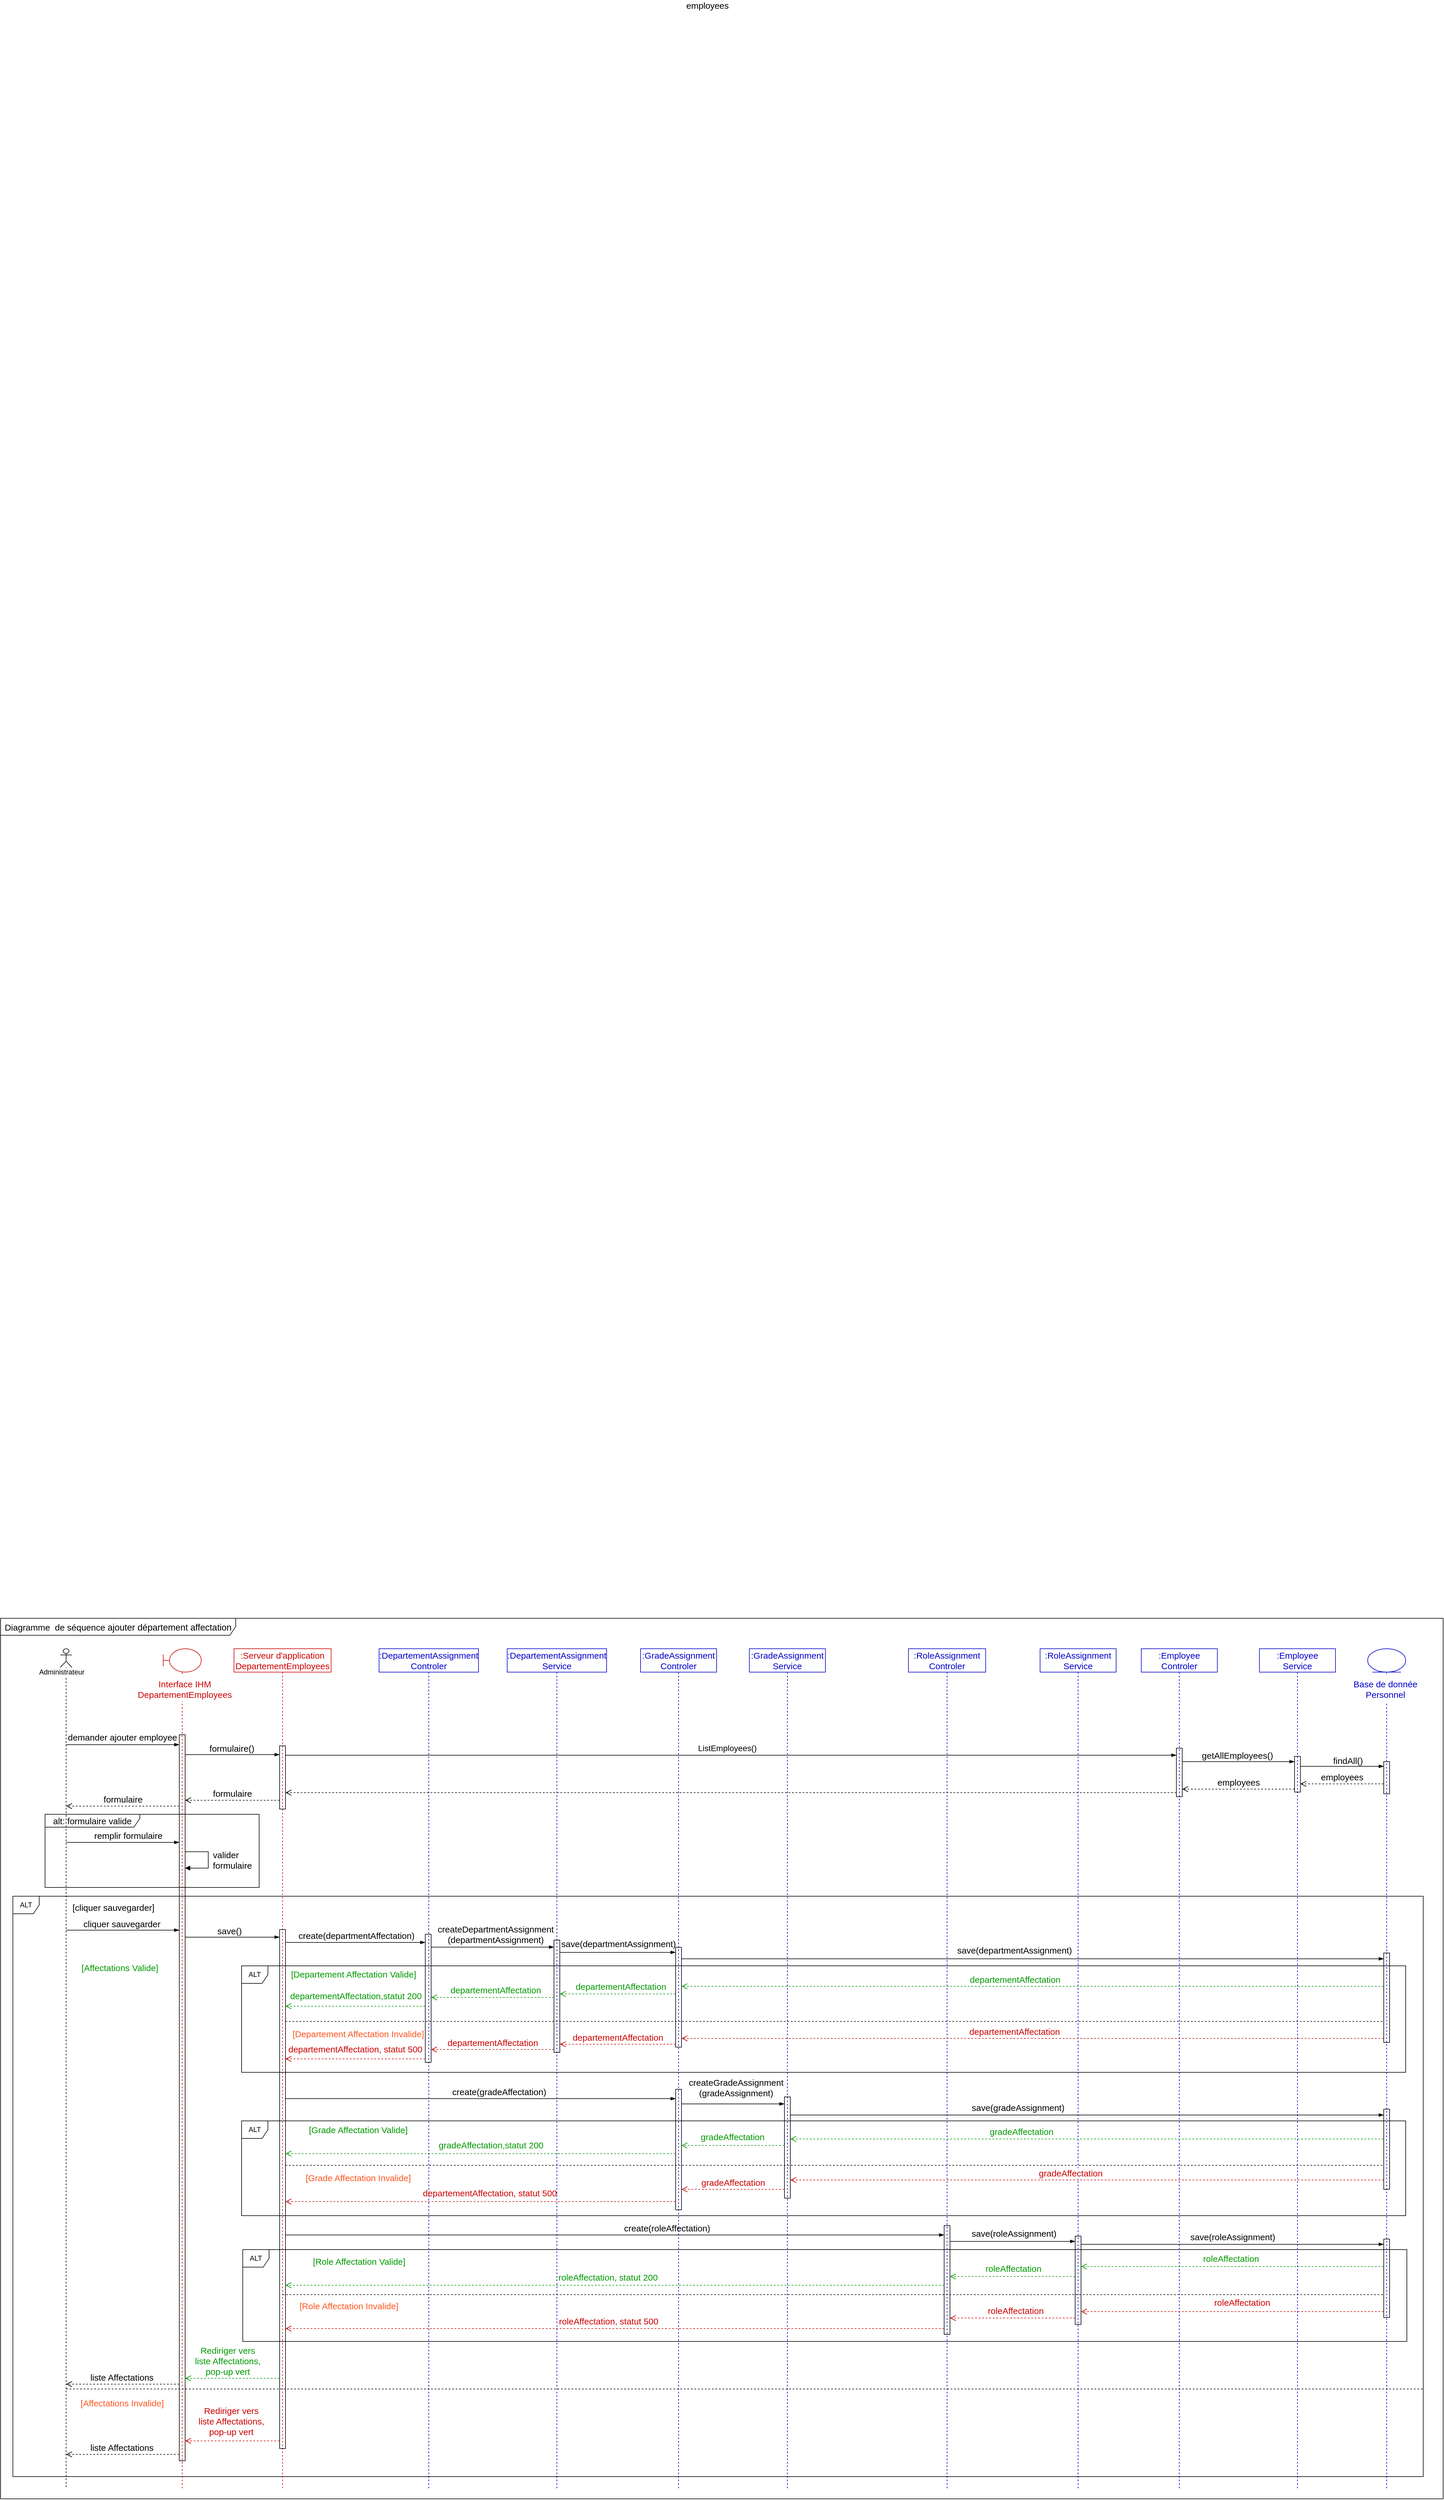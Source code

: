 <mxfile version="20.2.3" type="github">
  <diagram id="1-JL5HyQBtXLgrYZD0b6" name="Page-1">
    <mxGraphModel dx="3555" dy="5492" grid="0" gridSize="10" guides="1" tooltips="1" connect="1" arrows="1" fold="1" page="1" pageScale="1" pageWidth="827" pageHeight="1169" math="0" shadow="0">
      <root>
        <mxCell id="0" />
        <mxCell id="1" parent="0" />
        <mxCell id="s17OwWpf7qywDNXJ-GoW-2" value="Diagramme&amp;nbsp; de séquence&amp;nbsp;&lt;span style=&quot;font-size: 11.5pt; line-height: 150%; font-family: Helvetica, sans-serif; background: white;&quot;&gt;ajouter département affectation&lt;/span&gt;" style="shape=umlFrame;whiteSpace=wrap;html=1;rounded=0;shadow=0;glass=0;sketch=0;fontSize=15;fillColor=none;width=402;height=29;" vertex="1" parent="1">
          <mxGeometry x="8" y="13" width="2466" height="1505" as="geometry" />
        </mxCell>
        <mxCell id="s17OwWpf7qywDNXJ-GoW-203" value="ALT" style="shape=umlFrame;whiteSpace=wrap;html=1;width=45;height=30;" vertex="1" parent="1">
          <mxGeometry x="29" y="488" width="2411" height="992" as="geometry" />
        </mxCell>
        <mxCell id="s17OwWpf7qywDNXJ-GoW-169" value="ALT" style="shape=umlFrame;whiteSpace=wrap;html=1;width=45;height=30;" vertex="1" parent="1">
          <mxGeometry x="420" y="872" width="1990" height="162" as="geometry" />
        </mxCell>
        <mxCell id="s17OwWpf7qywDNXJ-GoW-198" value="ALT" style="shape=umlFrame;whiteSpace=wrap;html=1;width=45;height=30;" vertex="1" parent="1">
          <mxGeometry x="422" y="1092" width="1990" height="157" as="geometry" />
        </mxCell>
        <mxCell id="s17OwWpf7qywDNXJ-GoW-140" value="ALT" style="shape=umlFrame;whiteSpace=wrap;html=1;width=45;height=30;" vertex="1" parent="1">
          <mxGeometry x="420" y="607" width="1990" height="182" as="geometry" />
        </mxCell>
        <mxCell id="s17OwWpf7qywDNXJ-GoW-85" value="&lt;font style=&quot;font-size: 15px;&quot;&gt;alt: formulaire valide&lt;/font&gt;" style="shape=umlFrame;whiteSpace=wrap;html=1;width=162;height=22;" vertex="1" parent="1">
          <mxGeometry x="84" y="348" width="366" height="125" as="geometry" />
        </mxCell>
        <mxCell id="s17OwWpf7qywDNXJ-GoW-3" value=":DepartementAssignment&lt;br&gt;Controler" style="shape=umlLifeline;perimeter=lifelinePerimeter;whiteSpace=wrap;html=1;container=1;collapsible=0;recursiveResize=0;outlineConnect=0;rounded=0;shadow=0;glass=0;sketch=0;fillColor=none;fontSize=15;fontColor=#0000CC;strokeColor=#0000CC;" vertex="1" parent="1">
          <mxGeometry x="655" y="65" width="170" height="1435" as="geometry" />
        </mxCell>
        <mxCell id="s17OwWpf7qywDNXJ-GoW-121" value="" style="html=1;points=[];perimeter=orthogonalPerimeter;rounded=0;shadow=0;glass=0;sketch=0;fontSize=15;fillColor=none;" vertex="1" parent="s17OwWpf7qywDNXJ-GoW-3">
          <mxGeometry x="79" y="488" width="10" height="219" as="geometry" />
        </mxCell>
        <mxCell id="s17OwWpf7qywDNXJ-GoW-133" value="[Departement Affectation Invalide]" style="text;html=1;strokeColor=none;fillColor=none;align=center;verticalAlign=middle;whiteSpace=wrap;rounded=0;fontSize=15;fontColor=#FF5521;" vertex="1" parent="s17OwWpf7qywDNXJ-GoW-3">
          <mxGeometry x="-150" y="647" width="229" height="22.6" as="geometry" />
        </mxCell>
        <mxCell id="s17OwWpf7qywDNXJ-GoW-188" value="&lt;div style=&quot;text-align: left; font-size: 15px;&quot;&gt;&lt;span style=&quot;background-color: initial; font-size: 15px;&quot;&gt;[Role Affectation&amp;nbsp;&lt;/span&gt;&lt;span style=&quot;background-color: initial; text-align: right; font-size: 15px;&quot;&gt;Valide]&lt;/span&gt;&lt;/div&gt;" style="text;html=1;strokeColor=none;fillColor=none;align=center;verticalAlign=middle;whiteSpace=wrap;rounded=0;fontSize=15;fontColor=#009900;" vertex="1" parent="s17OwWpf7qywDNXJ-GoW-3">
          <mxGeometry x="-115" y="1035" width="162" height="24.35" as="geometry" />
        </mxCell>
        <mxCell id="s17OwWpf7qywDNXJ-GoW-5" value="" style="shape=umlLifeline;participant=umlActor;perimeter=lifelinePerimeter;whiteSpace=wrap;html=1;container=1;collapsible=0;recursiveResize=0;verticalAlign=top;spacingTop=36;outlineConnect=0;fillColor=none;size=32;sketch=0;shadow=0;rounded=0;glass=0;" vertex="1" parent="1">
          <mxGeometry x="110" y="65" width="20" height="1435" as="geometry" />
        </mxCell>
        <mxCell id="s17OwWpf7qywDNXJ-GoW-6" value="&lt;span style=&quot;color: rgb(0, 0, 0); font-family: Helvetica; font-size: 12px; font-style: normal; font-variant-ligatures: normal; font-variant-caps: normal; font-weight: 400; letter-spacing: normal; orphans: 2; text-align: center; text-indent: 0px; text-transform: none; widows: 2; word-spacing: 0px; -webkit-text-stroke-width: 0px; background-color: rgb(248, 249, 250); text-decoration-thickness: initial; text-decoration-style: initial; text-decoration-color: initial; float: none; display: inline !important;&quot;&gt;Administrateur&lt;/span&gt;" style="text;whiteSpace=wrap;html=1;" vertex="1" parent="1">
          <mxGeometry x="72" y="91" width="105" height="36" as="geometry" />
        </mxCell>
        <mxCell id="s17OwWpf7qywDNXJ-GoW-7" value=":DepartementAssignment&lt;br&gt;Service" style="shape=umlLifeline;perimeter=lifelinePerimeter;whiteSpace=wrap;html=1;container=1;collapsible=0;recursiveResize=0;outlineConnect=0;rounded=0;shadow=0;glass=0;sketch=0;fillColor=none;fontSize=15;fontColor=#0000CC;strokeColor=#0000CC;" vertex="1" parent="1">
          <mxGeometry x="874" y="65" width="170" height="1435" as="geometry" />
        </mxCell>
        <mxCell id="s17OwWpf7qywDNXJ-GoW-122" value="" style="html=1;points=[];perimeter=orthogonalPerimeter;rounded=0;shadow=0;glass=0;sketch=0;fontSize=15;fillColor=none;" vertex="1" parent="s17OwWpf7qywDNXJ-GoW-7">
          <mxGeometry x="80" y="498" width="10" height="192" as="geometry" />
        </mxCell>
        <mxCell id="s17OwWpf7qywDNXJ-GoW-9" value="" style="shape=umlLifeline;participant=umlBoundary;perimeter=lifelinePerimeter;whiteSpace=wrap;html=1;container=1;collapsible=0;recursiveResize=0;verticalAlign=top;spacingTop=36;outlineConnect=0;rounded=0;shadow=0;glass=0;sketch=0;fontSize=15;fillColor=none;fontColor=#CC0000;strokeColor=#CC0000;" vertex="1" parent="1">
          <mxGeometry x="286" y="65" width="65" height="1435" as="geometry" />
        </mxCell>
        <mxCell id="s17OwWpf7qywDNXJ-GoW-10" value="&lt;span style=&quot;font-family: Helvetica; font-size: 15px; font-style: normal; font-variant-ligatures: normal; font-variant-caps: normal; font-weight: 400; letter-spacing: normal; orphans: 2; text-indent: 0px; text-transform: none; widows: 2; word-spacing: 0px; -webkit-text-stroke-width: 0px; text-decoration-thickness: initial; text-decoration-style: initial; text-decoration-color: initial; float: none; display: inline !important;&quot;&gt;Interface IHM&lt;/span&gt;&lt;br style=&quot;font-family: Helvetica; font-size: 15px; font-style: normal; font-variant-ligatures: normal; font-variant-caps: normal; font-weight: 400; letter-spacing: normal; orphans: 2; text-indent: 0px; text-transform: none; widows: 2; word-spacing: 0px; -webkit-text-stroke-width: 0px; text-decoration-thickness: initial; text-decoration-style: initial; text-decoration-color: initial;&quot;&gt;DepartementEmployees" style="text;whiteSpace=wrap;html=1;fontSize=15;align=center;fillColor=default;fontColor=#CC0000;" vertex="1" parent="s17OwWpf7qywDNXJ-GoW-9">
          <mxGeometry x="-24" y="45" width="122" height="45" as="geometry" />
        </mxCell>
        <mxCell id="s17OwWpf7qywDNXJ-GoW-11" value="" style="html=1;points=[];perimeter=orthogonalPerimeter;rounded=0;shadow=0;glass=0;sketch=0;fontSize=15;fillColor=none;" vertex="1" parent="s17OwWpf7qywDNXJ-GoW-9">
          <mxGeometry x="27.5" y="147" width="10" height="1241" as="geometry" />
        </mxCell>
        <mxCell id="s17OwWpf7qywDNXJ-GoW-88" value="valider&lt;br&gt;formulaire" style="edgeStyle=orthogonalEdgeStyle;html=1;align=left;spacingLeft=2;endArrow=block;rounded=0;fontSize=15;labelBackgroundColor=none;" edge="1" parent="s17OwWpf7qywDNXJ-GoW-9" source="s17OwWpf7qywDNXJ-GoW-11" target="s17OwWpf7qywDNXJ-GoW-11">
          <mxGeometry x="-0.001" y="4" relative="1" as="geometry">
            <mxPoint x="96" y="347.007" as="sourcePoint" />
            <Array as="points">
              <mxPoint x="77" y="347" />
              <mxPoint x="77" y="375" />
            </Array>
            <mxPoint x="96" y="375.007" as="targetPoint" />
            <mxPoint as="offset" />
          </mxGeometry>
        </mxCell>
        <mxCell id="s17OwWpf7qywDNXJ-GoW-12" value=":GradeAssignment&lt;br&gt;Controler" style="shape=umlLifeline;perimeter=lifelinePerimeter;whiteSpace=wrap;html=1;container=1;collapsible=0;recursiveResize=0;outlineConnect=0;rounded=0;shadow=0;glass=0;sketch=0;fillColor=none;fontSize=15;strokeColor=#0000CC;fontColor=#0000CC;" vertex="1" parent="1">
          <mxGeometry x="1102" y="65" width="130" height="1435" as="geometry" />
        </mxCell>
        <mxCell id="s17OwWpf7qywDNXJ-GoW-123" value="" style="html=1;points=[];perimeter=orthogonalPerimeter;rounded=0;shadow=0;glass=0;sketch=0;fontSize=15;fillColor=none;" vertex="1" parent="s17OwWpf7qywDNXJ-GoW-12">
          <mxGeometry x="60" y="510.35" width="10" height="170.65" as="geometry" />
        </mxCell>
        <mxCell id="s17OwWpf7qywDNXJ-GoW-149" value="" style="html=1;points=[];perimeter=orthogonalPerimeter;rounded=0;shadow=0;glass=0;sketch=0;fontSize=15;fillColor=none;" vertex="1" parent="s17OwWpf7qywDNXJ-GoW-12">
          <mxGeometry x="60" y="753" width="10" height="206" as="geometry" />
        </mxCell>
        <mxCell id="s17OwWpf7qywDNXJ-GoW-14" value="" style="shape=umlLifeline;participant=umlEntity;perimeter=lifelinePerimeter;whiteSpace=wrap;html=1;container=1;collapsible=0;recursiveResize=0;verticalAlign=top;spacingTop=36;outlineConnect=0;rounded=0;shadow=0;glass=0;sketch=0;fontSize=15;fillColor=none;strokeColor=#0000CC;" vertex="1" parent="1">
          <mxGeometry x="2345" y="65" width="65" height="1435" as="geometry" />
        </mxCell>
        <mxCell id="s17OwWpf7qywDNXJ-GoW-15" value="Base de donnée&lt;br&gt;Personnel" style="text;whiteSpace=wrap;html=1;fontSize=15;align=center;fillColor=default;fontColor=#0000CC;labelBackgroundColor=none;" vertex="1" parent="s17OwWpf7qywDNXJ-GoW-14">
          <mxGeometry x="-33" y="45" width="127" height="48" as="geometry" />
        </mxCell>
        <mxCell id="s17OwWpf7qywDNXJ-GoW-80" value="" style="html=1;points=[];perimeter=orthogonalPerimeter;rounded=0;shadow=0;glass=0;sketch=0;fontSize=15;fillColor=none;" vertex="1" parent="s17OwWpf7qywDNXJ-GoW-14">
          <mxGeometry x="27.5" y="193" width="10" height="55" as="geometry" />
        </mxCell>
        <mxCell id="s17OwWpf7qywDNXJ-GoW-124" value="" style="html=1;points=[];perimeter=orthogonalPerimeter;rounded=0;shadow=0;glass=0;sketch=0;fontSize=15;fillColor=none;" vertex="1" parent="s17OwWpf7qywDNXJ-GoW-14">
          <mxGeometry x="27.5" y="520" width="10" height="153" as="geometry" />
        </mxCell>
        <mxCell id="s17OwWpf7qywDNXJ-GoW-150" value="" style="html=1;points=[];perimeter=orthogonalPerimeter;rounded=0;shadow=0;glass=0;sketch=0;fontSize=15;fillColor=none;" vertex="1" parent="s17OwWpf7qywDNXJ-GoW-14">
          <mxGeometry x="27.5" y="787" width="10" height="137" as="geometry" />
        </mxCell>
        <mxCell id="s17OwWpf7qywDNXJ-GoW-179" value="" style="html=1;points=[];perimeter=orthogonalPerimeter;rounded=0;shadow=0;glass=0;sketch=0;fontSize=15;fillColor=none;" vertex="1" parent="s17OwWpf7qywDNXJ-GoW-14">
          <mxGeometry x="27.5" y="1009" width="10" height="134" as="geometry" />
        </mxCell>
        <mxCell id="s17OwWpf7qywDNXJ-GoW-18" value=":GradeAssignment&lt;br&gt;Service" style="shape=umlLifeline;perimeter=lifelinePerimeter;whiteSpace=wrap;html=1;container=1;collapsible=0;recursiveResize=0;outlineConnect=0;rounded=0;shadow=0;glass=0;sketch=0;fillColor=none;fontSize=15;strokeColor=#0000CC;fontColor=#0000CC;" vertex="1" parent="1">
          <mxGeometry x="1288" y="65" width="130" height="1435" as="geometry" />
        </mxCell>
        <mxCell id="s17OwWpf7qywDNXJ-GoW-148" value="" style="html=1;points=[];perimeter=orthogonalPerimeter;rounded=0;shadow=0;glass=0;sketch=0;fontSize=15;fillColor=none;" vertex="1" parent="s17OwWpf7qywDNXJ-GoW-18">
          <mxGeometry x="60" y="766" width="10" height="173" as="geometry" />
        </mxCell>
        <mxCell id="s17OwWpf7qywDNXJ-GoW-19" value="" style="edgeStyle=elbowEdgeStyle;fontSize=12;html=1;endArrow=blockThin;endFill=1;rounded=0;" edge="1" parent="1" source="s17OwWpf7qywDNXJ-GoW-5" target="s17OwWpf7qywDNXJ-GoW-11">
          <mxGeometry width="160" relative="1" as="geometry">
            <mxPoint x="118.682" y="229" as="sourcePoint" />
            <mxPoint x="319.5" y="229" as="targetPoint" />
            <Array as="points">
              <mxPoint x="159" y="229" />
              <mxPoint x="190" y="214" />
              <mxPoint x="171" y="187" />
            </Array>
          </mxGeometry>
        </mxCell>
        <mxCell id="s17OwWpf7qywDNXJ-GoW-20" value="demander ajouter employee" style="edgeLabel;html=1;align=center;verticalAlign=middle;resizable=0;points=[];fontSize=15;" vertex="1" connectable="0" parent="s17OwWpf7qywDNXJ-GoW-19">
          <mxGeometry x="-0.395" relative="1" as="geometry">
            <mxPoint x="37" y="-13" as="offset" />
          </mxGeometry>
        </mxCell>
        <mxCell id="s17OwWpf7qywDNXJ-GoW-29" value=":Serveur d&#39;application&lt;br&gt;DepartementEmployees" style="shape=umlLifeline;perimeter=lifelinePerimeter;whiteSpace=wrap;html=1;container=1;collapsible=0;recursiveResize=0;outlineConnect=0;rounded=0;shadow=0;glass=0;sketch=0;fillColor=none;fontSize=15;fontColor=#CC0000;strokeColor=#CC0000;" vertex="1" parent="1">
          <mxGeometry x="407" y="65" width="166" height="1435" as="geometry" />
        </mxCell>
        <mxCell id="s17OwWpf7qywDNXJ-GoW-30" value="" style="html=1;points=[];perimeter=orthogonalPerimeter;fontSize=15;fillColor=none;rounded=0;shadow=0;glass=0;sketch=0;" vertex="1" parent="s17OwWpf7qywDNXJ-GoW-29">
          <mxGeometry x="78" y="166" width="10" height="108" as="geometry" />
        </mxCell>
        <mxCell id="s17OwWpf7qywDNXJ-GoW-32" value="" style="fontSize=12;html=1;endArrow=blockThin;endFill=1;rounded=0;" edge="1" parent="1" source="s17OwWpf7qywDNXJ-GoW-11" target="s17OwWpf7qywDNXJ-GoW-30">
          <mxGeometry width="160" relative="1" as="geometry">
            <mxPoint x="268.5" y="289" as="sourcePoint" />
            <mxPoint x="599" y="417" as="targetPoint" />
            <Array as="points">
              <mxPoint x="431" y="246" />
            </Array>
          </mxGeometry>
        </mxCell>
        <mxCell id="s17OwWpf7qywDNXJ-GoW-33" value="formulaire()" style="edgeLabel;html=1;align=center;verticalAlign=middle;resizable=0;points=[];fontSize=15;" vertex="1" connectable="0" parent="s17OwWpf7qywDNXJ-GoW-32">
          <mxGeometry x="-0.006" y="-3" relative="1" as="geometry">
            <mxPoint x="-1" y="-14" as="offset" />
          </mxGeometry>
        </mxCell>
        <mxCell id="s17OwWpf7qywDNXJ-GoW-42" value=":RoleAssignment&lt;br&gt;Controler" style="shape=umlLifeline;perimeter=lifelinePerimeter;whiteSpace=wrap;html=1;container=1;collapsible=0;recursiveResize=0;outlineConnect=0;rounded=0;shadow=0;glass=0;sketch=0;fillColor=none;fontSize=15;strokeColor=#0000CC;fontColor=#0000CC;" vertex="1" parent="1">
          <mxGeometry x="1560" y="65" width="132" height="1435" as="geometry" />
        </mxCell>
        <mxCell id="s17OwWpf7qywDNXJ-GoW-172" value="" style="html=1;points=[];perimeter=orthogonalPerimeter;rounded=0;shadow=0;glass=0;sketch=0;fontSize=15;fillColor=none;" vertex="1" parent="s17OwWpf7qywDNXJ-GoW-42">
          <mxGeometry x="61" y="986" width="10" height="186" as="geometry" />
        </mxCell>
        <mxCell id="s17OwWpf7qywDNXJ-GoW-44" value=":RoleAssignment&lt;br&gt;Service" style="shape=umlLifeline;perimeter=lifelinePerimeter;whiteSpace=wrap;html=1;container=1;collapsible=0;recursiveResize=0;outlineConnect=0;rounded=0;shadow=0;glass=0;sketch=0;fillColor=none;fontSize=15;strokeColor=#0000CC;fontColor=#0000CC;" vertex="1" parent="1">
          <mxGeometry x="1785" y="65" width="130" height="1435" as="geometry" />
        </mxCell>
        <mxCell id="s17OwWpf7qywDNXJ-GoW-178" value="" style="html=1;points=[];perimeter=orthogonalPerimeter;rounded=0;shadow=0;glass=0;sketch=0;fontSize=15;fillColor=none;" vertex="1" parent="s17OwWpf7qywDNXJ-GoW-44">
          <mxGeometry x="60" y="1004" width="10" height="151" as="geometry" />
        </mxCell>
        <mxCell id="s17OwWpf7qywDNXJ-GoW-68" value="&lt;font style=&quot;font-size: 15px;&quot;&gt;formulaire&lt;/font&gt;" style="html=1;verticalAlign=bottom;endArrow=open;dashed=1;endSize=8;rounded=0;" edge="1" parent="1" source="s17OwWpf7qywDNXJ-GoW-30" target="s17OwWpf7qywDNXJ-GoW-11">
          <mxGeometry relative="1" as="geometry">
            <mxPoint x="522" y="327" as="sourcePoint" />
            <mxPoint x="380.5" y="327" as="targetPoint" />
            <Array as="points">
              <mxPoint x="459" y="324" />
            </Array>
          </mxGeometry>
        </mxCell>
        <mxCell id="s17OwWpf7qywDNXJ-GoW-69" value="&lt;font style=&quot;font-size: 15px;&quot;&gt;formulaire&lt;/font&gt;" style="html=1;verticalAlign=bottom;endArrow=open;dashed=1;endSize=8;rounded=0;" edge="1" parent="1" source="s17OwWpf7qywDNXJ-GoW-11" target="s17OwWpf7qywDNXJ-GoW-5">
          <mxGeometry relative="1" as="geometry">
            <mxPoint x="370.5" y="341" as="sourcePoint" />
            <mxPoint x="119.5" y="341" as="targetPoint" />
            <Array as="points">
              <mxPoint x="278" y="334" />
            </Array>
          </mxGeometry>
        </mxCell>
        <mxCell id="s17OwWpf7qywDNXJ-GoW-70" value=":Employee&lt;br&gt;Controler" style="shape=umlLifeline;perimeter=lifelinePerimeter;whiteSpace=wrap;html=1;container=1;collapsible=0;recursiveResize=0;outlineConnect=0;rounded=0;shadow=0;glass=0;sketch=0;fillColor=none;fontSize=15;strokeColor=#0000CC;fontColor=#0000CC;" vertex="1" parent="1">
          <mxGeometry x="1958" y="65" width="130" height="1435" as="geometry" />
        </mxCell>
        <mxCell id="s17OwWpf7qywDNXJ-GoW-71" value="" style="html=1;points=[];perimeter=orthogonalPerimeter;rounded=0;shadow=0;glass=0;sketch=0;fontSize=15;fillColor=none;" vertex="1" parent="s17OwWpf7qywDNXJ-GoW-70">
          <mxGeometry x="60" y="170" width="10" height="83" as="geometry" />
        </mxCell>
        <mxCell id="s17OwWpf7qywDNXJ-GoW-72" value=":Employee&lt;br&gt;Service" style="shape=umlLifeline;perimeter=lifelinePerimeter;whiteSpace=wrap;html=1;container=1;collapsible=0;recursiveResize=0;outlineConnect=0;rounded=0;shadow=0;glass=0;sketch=0;fillColor=none;fontSize=15;strokeColor=#0000CC;fontColor=#0000CC;" vertex="1" parent="1">
          <mxGeometry x="2160" y="65" width="130" height="1435" as="geometry" />
        </mxCell>
        <mxCell id="s17OwWpf7qywDNXJ-GoW-73" value="" style="html=1;points=[];perimeter=orthogonalPerimeter;rounded=0;shadow=0;glass=0;sketch=0;fontSize=15;fillColor=none;" vertex="1" parent="s17OwWpf7qywDNXJ-GoW-72">
          <mxGeometry x="60" y="184" width="10" height="61" as="geometry" />
        </mxCell>
        <mxCell id="s17OwWpf7qywDNXJ-GoW-74" value="" style="edgeStyle=elbowEdgeStyle;fontSize=12;html=1;endArrow=blockThin;endFill=1;rounded=0;fontColor=#CC0000;" edge="1" parent="1" source="s17OwWpf7qywDNXJ-GoW-30" target="s17OwWpf7qywDNXJ-GoW-71">
          <mxGeometry width="160" relative="1" as="geometry">
            <mxPoint x="532" y="247" as="sourcePoint" />
            <mxPoint x="1275" y="247" as="targetPoint" />
            <Array as="points">
              <mxPoint x="1209" y="247" />
            </Array>
          </mxGeometry>
        </mxCell>
        <mxCell id="s17OwWpf7qywDNXJ-GoW-75" value="&lt;font style=&quot;font-size: 14px;&quot;&gt;ListEmployees()&lt;/font&gt;" style="edgeLabel;html=1;align=center;verticalAlign=middle;resizable=0;points=[];fontColor=#000000;" vertex="1" connectable="0" parent="s17OwWpf7qywDNXJ-GoW-74">
          <mxGeometry x="-0.164" y="-2" relative="1" as="geometry">
            <mxPoint x="118" y="-14" as="offset" />
          </mxGeometry>
        </mxCell>
        <mxCell id="s17OwWpf7qywDNXJ-GoW-76" value="" style="edgeStyle=elbowEdgeStyle;fontSize=12;html=1;endArrow=blockThin;endFill=1;rounded=0;" edge="1" parent="1" source="s17OwWpf7qywDNXJ-GoW-71" target="s17OwWpf7qywDNXJ-GoW-73">
          <mxGeometry width="160" relative="1" as="geometry">
            <mxPoint x="2028" y="258" as="sourcePoint" />
            <mxPoint x="2220" y="258" as="targetPoint" />
            <Array as="points">
              <mxPoint x="2204" y="258" />
              <mxPoint x="2213" y="271" />
              <mxPoint x="2062" y="256" />
              <mxPoint x="1987" y="285" />
            </Array>
          </mxGeometry>
        </mxCell>
        <mxCell id="s17OwWpf7qywDNXJ-GoW-77" value="getAllEmployees()" style="edgeLabel;html=1;align=center;verticalAlign=middle;resizable=0;points=[];fontSize=15;labelBackgroundColor=none;" vertex="1" connectable="0" parent="s17OwWpf7qywDNXJ-GoW-76">
          <mxGeometry x="0.124" relative="1" as="geometry">
            <mxPoint x="-14" y="-11" as="offset" />
          </mxGeometry>
        </mxCell>
        <mxCell id="s17OwWpf7qywDNXJ-GoW-78" value="" style="edgeStyle=elbowEdgeStyle;fontSize=12;html=1;endArrow=blockThin;endFill=1;rounded=0;" edge="1" parent="1" source="s17OwWpf7qywDNXJ-GoW-73" target="s17OwWpf7qywDNXJ-GoW-80">
          <mxGeometry width="160" relative="1" as="geometry">
            <mxPoint x="2247" y="275" as="sourcePoint" />
            <mxPoint x="2476.5" y="275" as="targetPoint" />
            <Array as="points">
              <mxPoint x="2300" y="266" />
              <mxPoint x="2372" y="275" />
              <mxPoint x="2350" y="263" />
              <mxPoint x="2187" y="272" />
              <mxPoint x="1677" y="327" />
            </Array>
          </mxGeometry>
        </mxCell>
        <mxCell id="s17OwWpf7qywDNXJ-GoW-79" value="findAll()" style="edgeLabel;html=1;align=center;verticalAlign=middle;resizable=0;points=[];fontSize=15;labelBackgroundColor=none;" vertex="1" connectable="0" parent="s17OwWpf7qywDNXJ-GoW-78">
          <mxGeometry x="-0.356" y="2" relative="1" as="geometry">
            <mxPoint x="35" y="-8" as="offset" />
          </mxGeometry>
        </mxCell>
        <mxCell id="s17OwWpf7qywDNXJ-GoW-81" value="employees" style="html=1;verticalAlign=bottom;endArrow=open;dashed=1;endSize=8;rounded=0;fontSize=15;" edge="1" parent="1" source="s17OwWpf7qywDNXJ-GoW-80" target="s17OwWpf7qywDNXJ-GoW-73">
          <mxGeometry relative="1" as="geometry">
            <mxPoint x="2367.5" y="305" as="sourcePoint" />
            <mxPoint x="2138" y="305" as="targetPoint" />
            <Array as="points">
              <mxPoint x="2319" y="296" />
            </Array>
          </mxGeometry>
        </mxCell>
        <mxCell id="s17OwWpf7qywDNXJ-GoW-82" value="employees" style="html=1;verticalAlign=bottom;endArrow=open;dashed=1;endSize=8;rounded=0;fontSize=15;" edge="1" parent="1" source="s17OwWpf7qywDNXJ-GoW-73" target="s17OwWpf7qywDNXJ-GoW-71">
          <mxGeometry relative="1" as="geometry">
            <mxPoint x="2218.5" y="305" as="sourcePoint" />
            <mxPoint x="1989" y="305" as="targetPoint" />
            <Array as="points">
              <mxPoint x="2170" y="305" />
            </Array>
          </mxGeometry>
        </mxCell>
        <mxCell id="s17OwWpf7qywDNXJ-GoW-83" value="" style="html=1;verticalAlign=bottom;endArrow=open;dashed=1;endSize=8;rounded=0;fontSize=15;" edge="1" parent="1" source="s17OwWpf7qywDNXJ-GoW-71" target="s17OwWpf7qywDNXJ-GoW-30">
          <mxGeometry x="-0.075" y="-4" relative="1" as="geometry">
            <mxPoint x="1736.5" y="311" as="sourcePoint" />
            <mxPoint x="1507" y="311" as="targetPoint" />
            <Array as="points">
              <mxPoint x="1688" y="311" />
            </Array>
            <mxPoint as="offset" />
          </mxGeometry>
        </mxCell>
        <mxCell id="s17OwWpf7qywDNXJ-GoW-84" value="&lt;span style=&quot;font-size: 15px;&quot;&gt;employees&lt;/span&gt;" style="edgeLabel;html=1;align=center;verticalAlign=middle;resizable=0;points=[];" vertex="1" connectable="0" parent="s17OwWpf7qywDNXJ-GoW-83">
          <mxGeometry x="-0.083" y="-2" relative="1" as="geometry">
            <mxPoint x="-104" y="-3053" as="offset" />
          </mxGeometry>
        </mxCell>
        <mxCell id="s17OwWpf7qywDNXJ-GoW-86" value="" style="fontSize=12;html=1;endArrow=blockThin;endFill=1;rounded=0;" edge="1" parent="1" source="s17OwWpf7qywDNXJ-GoW-5" target="s17OwWpf7qywDNXJ-GoW-11">
          <mxGeometry width="160" relative="1" as="geometry">
            <mxPoint x="120.759" y="396" as="sourcePoint" />
            <mxPoint x="371.5" y="396" as="targetPoint" />
            <Array as="points">
              <mxPoint x="256" y="396" />
            </Array>
          </mxGeometry>
        </mxCell>
        <mxCell id="s17OwWpf7qywDNXJ-GoW-87" value="remplir formulaire" style="edgeLabel;html=1;align=center;verticalAlign=middle;resizable=0;points=[];fontSize=15;" vertex="1" connectable="0" parent="s17OwWpf7qywDNXJ-GoW-86">
          <mxGeometry x="0.128" y="-4" relative="1" as="geometry">
            <mxPoint x="-3" y="-16" as="offset" />
          </mxGeometry>
        </mxCell>
        <mxCell id="s17OwWpf7qywDNXJ-GoW-89" value="&lt;div style=&quot;text-align: left;&quot;&gt;&lt;span style=&quot;color: rgb(0, 0, 0); text-align: center; background-color: rgb(255, 255, 255);&quot;&gt;&lt;font style=&quot;font-size: 15px;&quot;&gt;[cliquer sauvegarder]&lt;/font&gt;&lt;/span&gt;&lt;br&gt;&lt;/div&gt;" style="text;html=1;strokeColor=none;fillColor=none;align=center;verticalAlign=bottom;whiteSpace=wrap;rounded=0;fontSize=15;fontColor=#009900;" vertex="1" parent="1">
          <mxGeometry x="126.875" y="495" width="148.489" height="24.35" as="geometry" />
        </mxCell>
        <mxCell id="s17OwWpf7qywDNXJ-GoW-90" value="" style="edgeStyle=elbowEdgeStyle;fontSize=12;html=1;endArrow=blockThin;endFill=1;rounded=0;fontColor=#000000;" edge="1" parent="1" source="s17OwWpf7qywDNXJ-GoW-5" target="s17OwWpf7qywDNXJ-GoW-11">
          <mxGeometry width="160" relative="1" as="geometry">
            <mxPoint x="119.7" y="550" as="sourcePoint" />
            <mxPoint x="313.5" y="546" as="targetPoint" />
            <Array as="points">
              <mxPoint x="220" y="546" />
              <mxPoint x="225" y="535" />
            </Array>
          </mxGeometry>
        </mxCell>
        <mxCell id="s17OwWpf7qywDNXJ-GoW-91" value="cliquer sauvegarder" style="edgeLabel;html=1;align=center;verticalAlign=middle;resizable=0;points=[];fontSize=15;fontColor=#000000;" vertex="1" connectable="0" parent="s17OwWpf7qywDNXJ-GoW-90">
          <mxGeometry x="-0.022" y="2" relative="1" as="geometry">
            <mxPoint y="-9" as="offset" />
          </mxGeometry>
        </mxCell>
        <mxCell id="s17OwWpf7qywDNXJ-GoW-94" value="" style="fontSize=12;html=1;endArrow=blockThin;endFill=1;rounded=0;" edge="1" parent="1" source="s17OwWpf7qywDNXJ-GoW-11" target="s17OwWpf7qywDNXJ-GoW-118">
          <mxGeometry width="160" relative="1" as="geometry">
            <mxPoint x="323.5" y="558" as="sourcePoint" />
            <mxPoint x="533.727" y="569" as="targetPoint" />
            <Array as="points">
              <mxPoint x="468" y="558" />
            </Array>
          </mxGeometry>
        </mxCell>
        <mxCell id="s17OwWpf7qywDNXJ-GoW-95" value="save()" style="edgeLabel;html=1;align=center;verticalAlign=middle;resizable=0;points=[];labelBackgroundColor=none;fontSize=15;" vertex="1" connectable="0" parent="s17OwWpf7qywDNXJ-GoW-94">
          <mxGeometry x="-0.081" y="1" relative="1" as="geometry">
            <mxPoint x="1" y="-10" as="offset" />
          </mxGeometry>
        </mxCell>
        <mxCell id="s17OwWpf7qywDNXJ-GoW-96" value="" style="fontSize=12;html=1;endArrow=blockThin;endFill=1;rounded=0;startArrow=none;" edge="1" parent="1" source="s17OwWpf7qywDNXJ-GoW-118" target="s17OwWpf7qywDNXJ-GoW-121">
          <mxGeometry width="160" relative="1" as="geometry">
            <mxPoint x="533.496" y="567" as="sourcePoint" />
            <mxPoint x="733.5" y="567" as="targetPoint" />
            <Array as="points">
              <mxPoint x="552" y="567" />
            </Array>
          </mxGeometry>
        </mxCell>
        <mxCell id="s17OwWpf7qywDNXJ-GoW-97" value="&lt;span style=&quot;font-size: 15px;&quot;&gt;create(departmentAffectation)&lt;/span&gt;" style="edgeLabel;html=1;align=center;verticalAlign=middle;resizable=0;points=[];labelBackgroundColor=none;fontSize=15;" vertex="1" connectable="0" parent="s17OwWpf7qywDNXJ-GoW-96">
          <mxGeometry x="0.25" relative="1" as="geometry">
            <mxPoint x="-29" y="-12" as="offset" />
          </mxGeometry>
        </mxCell>
        <mxCell id="s17OwWpf7qywDNXJ-GoW-98" value="" style="edgeStyle=elbowEdgeStyle;fontSize=12;html=1;endArrow=blockThin;endFill=1;rounded=0;" edge="1" parent="1" source="s17OwWpf7qywDNXJ-GoW-121" target="s17OwWpf7qywDNXJ-GoW-122">
          <mxGeometry width="160" relative="1" as="geometry">
            <mxPoint x="743.5" y="573" as="sourcePoint" />
            <mxPoint x="959" y="573" as="targetPoint" />
            <Array as="points">
              <mxPoint x="841" y="575" />
              <mxPoint x="753" y="364" />
              <mxPoint x="602" y="349" />
              <mxPoint x="527" y="378" />
            </Array>
          </mxGeometry>
        </mxCell>
        <mxCell id="s17OwWpf7qywDNXJ-GoW-99" value="createDepartmentAssignment&lt;br&gt;(departmentAssignment)" style="edgeLabel;html=1;align=center;verticalAlign=middle;resizable=0;points=[];fontSize=15;labelBackgroundColor=none;" vertex="1" connectable="0" parent="s17OwWpf7qywDNXJ-GoW-98">
          <mxGeometry x="0.124" relative="1" as="geometry">
            <mxPoint x="-8" y="-22" as="offset" />
          </mxGeometry>
        </mxCell>
        <mxCell id="s17OwWpf7qywDNXJ-GoW-100" value="" style="edgeStyle=elbowEdgeStyle;fontSize=12;html=1;endArrow=blockThin;endFill=1;rounded=0;" edge="1" parent="1" source="s17OwWpf7qywDNXJ-GoW-122" target="s17OwWpf7qywDNXJ-GoW-123">
          <mxGeometry width="160" relative="1" as="geometry">
            <mxPoint x="1000" y="361" as="sourcePoint" />
            <mxPoint x="1160" y="361" as="targetPoint" />
            <Array as="points">
              <mxPoint x="1066" y="584" />
            </Array>
          </mxGeometry>
        </mxCell>
        <mxCell id="s17OwWpf7qywDNXJ-GoW-101" value="&lt;font style=&quot;font-size: 15px;&quot;&gt;save&lt;/font&gt;(&lt;span style=&quot;font-size: 15px;&quot;&gt;departmentAssignment)&lt;/span&gt;" style="edgeLabel;html=1;align=center;verticalAlign=middle;resizable=0;points=[];fontSize=15;labelBackgroundColor=none;" vertex="1" connectable="0" parent="s17OwWpf7qywDNXJ-GoW-100">
          <mxGeometry x="-0.16" y="3" relative="1" as="geometry">
            <mxPoint x="17" y="-12" as="offset" />
          </mxGeometry>
        </mxCell>
        <mxCell id="s17OwWpf7qywDNXJ-GoW-102" value="" style="edgeStyle=elbowEdgeStyle;fontSize=12;html=1;endArrow=blockThin;endFill=1;rounded=0;" edge="1" parent="1" source="s17OwWpf7qywDNXJ-GoW-123" target="s17OwWpf7qywDNXJ-GoW-124">
          <mxGeometry width="160" relative="1" as="geometry">
            <mxPoint x="1171.998" y="639" as="sourcePoint" />
            <mxPoint x="1379.95" y="639" as="targetPoint" />
            <Array as="points">
              <mxPoint x="1289" y="595" />
            </Array>
          </mxGeometry>
        </mxCell>
        <mxCell id="s17OwWpf7qywDNXJ-GoW-103" value="&lt;font style=&quot;font-size: 15px;&quot;&gt;save&lt;/font&gt;(&lt;span style=&quot;font-size: 15px;&quot;&gt;departmentAssignment)&lt;/span&gt;" style="edgeLabel;html=1;align=center;verticalAlign=middle;resizable=0;points=[];fontSize=15;labelBackgroundColor=none;" vertex="1" connectable="0" parent="s17OwWpf7qywDNXJ-GoW-102">
          <mxGeometry x="-0.16" y="3" relative="1" as="geometry">
            <mxPoint x="65" y="-12" as="offset" />
          </mxGeometry>
        </mxCell>
        <mxCell id="s17OwWpf7qywDNXJ-GoW-112" value="&lt;div style=&quot;text-align: left; font-size: 15px;&quot;&gt;&lt;span style=&quot;background-color: initial; font-size: 15px;&quot;&gt;[Affectations&amp;nbsp;&lt;/span&gt;&lt;span style=&quot;background-color: initial; text-align: right; font-size: 15px;&quot;&gt;Valide]&lt;/span&gt;&lt;/div&gt;" style="text;html=1;strokeColor=none;fillColor=none;align=center;verticalAlign=middle;whiteSpace=wrap;rounded=0;fontSize=15;fontColor=#009900;" vertex="1" parent="1">
          <mxGeometry x="110.996" y="598" width="201.749" height="24.35" as="geometry" />
        </mxCell>
        <mxCell id="s17OwWpf7qywDNXJ-GoW-113" value="[Affectations Invalide]" style="text;html=1;strokeColor=none;fillColor=none;align=center;verticalAlign=middle;whiteSpace=wrap;rounded=0;fontSize=15;fontColor=#FF5521;" vertex="1" parent="1">
          <mxGeometry x="134.001" y="1343.002" width="163.512" height="22.604" as="geometry" />
        </mxCell>
        <mxCell id="s17OwWpf7qywDNXJ-GoW-114" value="&lt;div style=&quot;text-align: left; font-size: 15px;&quot;&gt;&lt;span style=&quot;background-color: initial; font-size: 15px;&quot;&gt;[Departement Affectation&amp;nbsp;&lt;/span&gt;&lt;span style=&quot;background-color: initial; text-align: right; font-size: 15px;&quot;&gt;Valide]&lt;/span&gt;&lt;/div&gt;" style="text;html=1;strokeColor=none;fillColor=none;align=center;verticalAlign=middle;whiteSpace=wrap;rounded=0;fontSize=15;fontColor=#009900;" vertex="1" parent="1">
          <mxGeometry x="500" y="609" width="223" height="24.35" as="geometry" />
        </mxCell>
        <mxCell id="s17OwWpf7qywDNXJ-GoW-118" value="" style="html=1;points=[];perimeter=orthogonalPerimeter;rounded=0;shadow=0;glass=0;sketch=0;fontSize=15;fillColor=none;" vertex="1" parent="1">
          <mxGeometry x="485" y="545" width="10" height="887" as="geometry" />
        </mxCell>
        <mxCell id="s17OwWpf7qywDNXJ-GoW-119" value="" style="fontSize=12;html=1;endArrow=none;endFill=1;rounded=0;" edge="1" parent="1" source="s17OwWpf7qywDNXJ-GoW-29" target="s17OwWpf7qywDNXJ-GoW-118">
          <mxGeometry width="160" relative="1" as="geometry">
            <mxPoint x="489.81" y="567" as="sourcePoint" />
            <mxPoint x="723.5" y="567" as="targetPoint" />
            <Array as="points" />
          </mxGeometry>
        </mxCell>
        <mxCell id="s17OwWpf7qywDNXJ-GoW-115" value="" style="html=1;verticalAlign=bottom;endArrow=open;dashed=1;endSize=8;rounded=0;fontSize=15;strokeColor=#009900;" edge="1" parent="1" source="s17OwWpf7qywDNXJ-GoW-124" target="s17OwWpf7qywDNXJ-GoW-123">
          <mxGeometry relative="1" as="geometry">
            <mxPoint x="2372.5" y="642" as="sourcePoint" />
            <mxPoint x="1172" y="642" as="targetPoint" />
            <Array as="points">
              <mxPoint x="1942" y="642" />
            </Array>
          </mxGeometry>
        </mxCell>
        <mxCell id="s17OwWpf7qywDNXJ-GoW-125" value="&lt;span style=&quot;color: rgb(0, 153, 0);&quot;&gt;departementAffectation&lt;/span&gt;" style="edgeLabel;html=1;align=center;verticalAlign=middle;resizable=0;points=[];fontSize=15;" vertex="1" connectable="0" parent="s17OwWpf7qywDNXJ-GoW-115">
          <mxGeometry x="0.028" y="-2" relative="1" as="geometry">
            <mxPoint x="-14" y="-10" as="offset" />
          </mxGeometry>
        </mxCell>
        <mxCell id="s17OwWpf7qywDNXJ-GoW-126" value="" style="html=1;verticalAlign=bottom;endArrow=open;dashed=1;endSize=8;rounded=0;fontSize=15;strokeColor=#009900;" edge="1" parent="1" source="s17OwWpf7qywDNXJ-GoW-123" target="s17OwWpf7qywDNXJ-GoW-122">
          <mxGeometry relative="1" as="geometry">
            <mxPoint x="1162" y="655" as="sourcePoint" />
            <mxPoint x="964" y="655" as="targetPoint" />
            <Array as="points">
              <mxPoint x="1035" y="655" />
            </Array>
          </mxGeometry>
        </mxCell>
        <mxCell id="s17OwWpf7qywDNXJ-GoW-127" value="&lt;span style=&quot;color: rgb(0, 153, 0);&quot;&gt;departementAffectation&lt;/span&gt;" style="edgeLabel;html=1;align=center;verticalAlign=middle;resizable=0;points=[];fontSize=15;" vertex="1" connectable="0" parent="s17OwWpf7qywDNXJ-GoW-126">
          <mxGeometry x="0.028" y="-2" relative="1" as="geometry">
            <mxPoint x="8" y="-11" as="offset" />
          </mxGeometry>
        </mxCell>
        <mxCell id="s17OwWpf7qywDNXJ-GoW-128" value="" style="html=1;verticalAlign=bottom;endArrow=open;dashed=1;endSize=8;rounded=0;fontSize=15;strokeColor=#009900;" edge="1" parent="1" source="s17OwWpf7qywDNXJ-GoW-122" target="s17OwWpf7qywDNXJ-GoW-121">
          <mxGeometry relative="1" as="geometry">
            <mxPoint x="954" y="661.0" as="sourcePoint" />
            <mxPoint x="744" y="661.0" as="targetPoint" />
            <Array as="points">
              <mxPoint x="823" y="661" />
            </Array>
          </mxGeometry>
        </mxCell>
        <mxCell id="s17OwWpf7qywDNXJ-GoW-129" value="&lt;span style=&quot;color: rgb(0, 153, 0);&quot;&gt;departementAffectation&lt;/span&gt;" style="edgeLabel;html=1;align=center;verticalAlign=middle;resizable=0;points=[];fontSize=15;" vertex="1" connectable="0" parent="s17OwWpf7qywDNXJ-GoW-128">
          <mxGeometry x="0.028" y="-2" relative="1" as="geometry">
            <mxPoint x="8" y="-11" as="offset" />
          </mxGeometry>
        </mxCell>
        <mxCell id="s17OwWpf7qywDNXJ-GoW-130" value="" style="html=1;verticalAlign=bottom;endArrow=open;dashed=1;endSize=8;rounded=0;fontSize=15;strokeColor=#009900;" edge="1" parent="1" source="s17OwWpf7qywDNXJ-GoW-121" target="s17OwWpf7qywDNXJ-GoW-118">
          <mxGeometry relative="1" as="geometry">
            <mxPoint x="734" y="676.0" as="sourcePoint" />
            <mxPoint x="495" y="676.0" as="targetPoint" />
            <Array as="points">
              <mxPoint x="594" y="676" />
            </Array>
          </mxGeometry>
        </mxCell>
        <mxCell id="s17OwWpf7qywDNXJ-GoW-131" value="&lt;span style=&quot;color: rgb(0, 153, 0);&quot;&gt;departementAffectation,&lt;/span&gt;&lt;span style=&quot;color: rgb(0, 153, 0);&quot;&gt;statut 200&lt;/span&gt;" style="edgeLabel;html=1;align=center;verticalAlign=middle;resizable=0;points=[];fontSize=15;labelBackgroundColor=none;" vertex="1" connectable="0" parent="s17OwWpf7qywDNXJ-GoW-130">
          <mxGeometry x="0.028" y="-2" relative="1" as="geometry">
            <mxPoint x="4" y="-16" as="offset" />
          </mxGeometry>
        </mxCell>
        <mxCell id="s17OwWpf7qywDNXJ-GoW-132" style="edgeStyle=none;rounded=0;orthogonalLoop=1;jettySize=auto;html=1;fontSize=15;fontColor=#000000;strokeColor=#000000;endArrow=none;endFill=0;dashed=1;" edge="1" parent="1" source="s17OwWpf7qywDNXJ-GoW-118" target="s17OwWpf7qywDNXJ-GoW-124">
          <mxGeometry relative="1" as="geometry">
            <Array as="points">
              <mxPoint x="553" y="702" />
            </Array>
            <mxPoint x="495" y="702" as="sourcePoint" />
            <mxPoint x="2377" y="702" as="targetPoint" />
          </mxGeometry>
        </mxCell>
        <mxCell id="s17OwWpf7qywDNXJ-GoW-134" value="" style="html=1;verticalAlign=bottom;endArrow=open;dashed=1;endSize=8;rounded=0;fontSize=15;fontColor=#000000;strokeColor=#CC0000;" edge="1" parent="1" source="s17OwWpf7qywDNXJ-GoW-124" target="s17OwWpf7qywDNXJ-GoW-123">
          <mxGeometry relative="1" as="geometry">
            <mxPoint x="2372.5" y="731.0" as="sourcePoint" />
            <mxPoint x="1172" y="731.0" as="targetPoint" />
            <Array as="points">
              <mxPoint x="1765" y="731" />
            </Array>
          </mxGeometry>
        </mxCell>
        <mxCell id="s17OwWpf7qywDNXJ-GoW-135" value="&lt;span style=&quot;color: rgb(204, 0, 0);&quot;&gt;departementAffectation&lt;/span&gt;" style="edgeLabel;html=1;align=center;verticalAlign=middle;resizable=0;points=[];fontSize=15;" vertex="1" connectable="0" parent="s17OwWpf7qywDNXJ-GoW-134">
          <mxGeometry x="0.034" y="-3" relative="1" as="geometry">
            <mxPoint x="-11" y="-9" as="offset" />
          </mxGeometry>
        </mxCell>
        <mxCell id="s17OwWpf7qywDNXJ-GoW-136" value="&lt;span style=&quot;color: rgb(204, 0, 0);&quot;&gt;departementAffectation&lt;/span&gt;" style="html=1;verticalAlign=bottom;endArrow=open;dashed=1;endSize=8;rounded=0;fontSize=15;strokeColor=#CC0000;fontColor=#000000;" edge="1" parent="1" source="s17OwWpf7qywDNXJ-GoW-123" target="s17OwWpf7qywDNXJ-GoW-122">
          <mxGeometry relative="1" as="geometry">
            <mxPoint x="1162" y="741" as="sourcePoint" />
            <mxPoint x="964" y="741" as="targetPoint" />
            <Array as="points">
              <mxPoint x="1043" y="741" />
            </Array>
          </mxGeometry>
        </mxCell>
        <mxCell id="s17OwWpf7qywDNXJ-GoW-137" value="&lt;span style=&quot;color: rgb(204, 0, 0);&quot;&gt;departementAffectation&lt;/span&gt;" style="html=1;verticalAlign=bottom;endArrow=open;dashed=1;endSize=8;rounded=0;fontSize=15;strokeColor=#CC0000;fontColor=#000000;" edge="1" parent="1" source="s17OwWpf7qywDNXJ-GoW-122" target="s17OwWpf7qywDNXJ-GoW-121">
          <mxGeometry relative="1" as="geometry">
            <mxPoint x="954" y="750" as="sourcePoint" />
            <mxPoint x="744" y="750" as="targetPoint" />
            <Array as="points">
              <mxPoint x="822" y="750" />
            </Array>
          </mxGeometry>
        </mxCell>
        <mxCell id="s17OwWpf7qywDNXJ-GoW-138" value="" style="html=1;verticalAlign=bottom;endArrow=open;dashed=1;endSize=8;rounded=0;fontSize=15;strokeColor=#CC0000;fontColor=#000000;labelBackgroundColor=none;" edge="1" parent="1" source="s17OwWpf7qywDNXJ-GoW-121" target="s17OwWpf7qywDNXJ-GoW-118">
          <mxGeometry relative="1" as="geometry">
            <mxPoint x="734" y="766" as="sourcePoint" />
            <mxPoint x="495" y="766" as="targetPoint" />
            <Array as="points">
              <mxPoint x="598.5" y="766" />
            </Array>
          </mxGeometry>
        </mxCell>
        <mxCell id="s17OwWpf7qywDNXJ-GoW-139" value="&lt;span style=&quot;color: rgb(204, 0, 0);&quot;&gt;departementAffectation, statut 500&lt;/span&gt;" style="edgeLabel;html=1;align=center;verticalAlign=middle;resizable=0;points=[];fontSize=15;labelBackgroundColor=none;" vertex="1" connectable="0" parent="s17OwWpf7qywDNXJ-GoW-138">
          <mxGeometry x="-0.073" y="1" relative="1" as="geometry">
            <mxPoint x="-9" y="-18" as="offset" />
          </mxGeometry>
        </mxCell>
        <mxCell id="s17OwWpf7qywDNXJ-GoW-142" value="" style="fontSize=12;html=1;endArrow=blockThin;endFill=1;rounded=0;startArrow=none;" edge="1" parent="1" source="s17OwWpf7qywDNXJ-GoW-118" target="s17OwWpf7qywDNXJ-GoW-149">
          <mxGeometry width="160" relative="1" as="geometry">
            <mxPoint x="492" y="834.0" as="sourcePoint" />
            <mxPoint x="731" y="834.0" as="targetPoint" />
            <Array as="points">
              <mxPoint x="549" y="834" />
            </Array>
          </mxGeometry>
        </mxCell>
        <mxCell id="s17OwWpf7qywDNXJ-GoW-143" value="&lt;span style=&quot;font-size: 15px;&quot;&gt;create(gradeAffectation)&lt;/span&gt;" style="edgeLabel;html=1;align=center;verticalAlign=middle;resizable=0;points=[];labelBackgroundColor=none;fontSize=15;" vertex="1" connectable="0" parent="s17OwWpf7qywDNXJ-GoW-142">
          <mxGeometry x="0.25" relative="1" as="geometry">
            <mxPoint x="-52" y="-12" as="offset" />
          </mxGeometry>
        </mxCell>
        <mxCell id="s17OwWpf7qywDNXJ-GoW-144" value="" style="edgeStyle=elbowEdgeStyle;fontSize=12;html=1;endArrow=blockThin;endFill=1;rounded=0;" edge="1" parent="1" source="s17OwWpf7qywDNXJ-GoW-149" target="s17OwWpf7qywDNXJ-GoW-148">
          <mxGeometry width="160" relative="1" as="geometry">
            <mxPoint x="1168" y="853.0" as="sourcePoint" />
            <mxPoint x="1378" y="853.0" as="targetPoint" />
            <Array as="points">
              <mxPoint x="1266" y="843" />
              <mxPoint x="1177" y="642" />
              <mxPoint x="1026" y="627" />
              <mxPoint x="951" y="656" />
            </Array>
          </mxGeometry>
        </mxCell>
        <mxCell id="s17OwWpf7qywDNXJ-GoW-145" value="createGradeAssignment&lt;br&gt;(gradeAssignment)" style="edgeLabel;html=1;align=center;verticalAlign=middle;resizable=0;points=[];fontSize=15;labelBackgroundColor=none;" vertex="1" connectable="0" parent="s17OwWpf7qywDNXJ-GoW-144">
          <mxGeometry x="0.124" relative="1" as="geometry">
            <mxPoint x="-6" y="-28" as="offset" />
          </mxGeometry>
        </mxCell>
        <mxCell id="s17OwWpf7qywDNXJ-GoW-146" value="" style="edgeStyle=elbowEdgeStyle;fontSize=12;html=1;endArrow=blockThin;endFill=1;rounded=0;" edge="1" parent="1" source="s17OwWpf7qywDNXJ-GoW-148" target="s17OwWpf7qywDNXJ-GoW-150">
          <mxGeometry width="160" relative="1" as="geometry">
            <mxPoint x="1359.0" y="862" as="sourcePoint" />
            <mxPoint x="2559.5" y="862" as="targetPoint" />
            <Array as="points">
              <mxPoint x="1476" y="862" />
            </Array>
          </mxGeometry>
        </mxCell>
        <mxCell id="s17OwWpf7qywDNXJ-GoW-147" value="&lt;font style=&quot;font-size: 15px;&quot;&gt;save&lt;/font&gt;(grade&lt;span style=&quot;font-size: 15px;&quot;&gt;Assignment)&lt;/span&gt;" style="edgeLabel;html=1;align=center;verticalAlign=middle;resizable=0;points=[];fontSize=15;labelBackgroundColor=none;" vertex="1" connectable="0" parent="s17OwWpf7qywDNXJ-GoW-146">
          <mxGeometry x="-0.16" y="3" relative="1" as="geometry">
            <mxPoint x="-37" y="-10" as="offset" />
          </mxGeometry>
        </mxCell>
        <mxCell id="s17OwWpf7qywDNXJ-GoW-153" value="&lt;div style=&quot;text-align: left; font-size: 15px;&quot;&gt;&lt;span style=&quot;background-color: initial; font-size: 15px;&quot;&gt;[Grade Affectation&amp;nbsp;&lt;/span&gt;&lt;span style=&quot;background-color: initial; text-align: right; font-size: 15px;&quot;&gt;Valide]&lt;/span&gt;&lt;/div&gt;" style="text;html=1;strokeColor=none;fillColor=none;align=center;verticalAlign=middle;whiteSpace=wrap;rounded=0;fontSize=15;fontColor=#009900;" vertex="1" parent="1">
          <mxGeometry x="508" y="875" width="223" height="24.35" as="geometry" />
        </mxCell>
        <mxCell id="s17OwWpf7qywDNXJ-GoW-151" value="" style="html=1;verticalAlign=bottom;endArrow=open;dashed=1;endSize=8;rounded=0;fontSize=15;strokeColor=#009900;" edge="1" parent="1" source="s17OwWpf7qywDNXJ-GoW-150" target="s17OwWpf7qywDNXJ-GoW-148">
          <mxGeometry relative="1" as="geometry">
            <mxPoint x="2366.5" y="902.21" as="sourcePoint" />
            <mxPoint x="1166" y="902.21" as="targetPoint" />
            <Array as="points">
              <mxPoint x="1936" y="903" />
            </Array>
          </mxGeometry>
        </mxCell>
        <mxCell id="s17OwWpf7qywDNXJ-GoW-152" value="&lt;span style=&quot;color: rgb(0, 153, 0);&quot;&gt;gradeAffectation&lt;/span&gt;" style="edgeLabel;html=1;align=center;verticalAlign=middle;resizable=0;points=[];fontSize=15;" vertex="1" connectable="0" parent="s17OwWpf7qywDNXJ-GoW-151">
          <mxGeometry x="0.028" y="-2" relative="1" as="geometry">
            <mxPoint x="-98" y="-11" as="offset" />
          </mxGeometry>
        </mxCell>
        <mxCell id="s17OwWpf7qywDNXJ-GoW-154" value="" style="html=1;verticalAlign=bottom;endArrow=open;dashed=1;endSize=8;rounded=0;fontSize=15;strokeColor=#009900;" edge="1" parent="1" source="s17OwWpf7qywDNXJ-GoW-148" target="s17OwWpf7qywDNXJ-GoW-149">
          <mxGeometry relative="1" as="geometry">
            <mxPoint x="1365.5" y="995" as="sourcePoint" />
            <mxPoint x="351" y="995" as="targetPoint" />
            <Array as="points">
              <mxPoint x="1215" y="914" />
            </Array>
          </mxGeometry>
        </mxCell>
        <mxCell id="s17OwWpf7qywDNXJ-GoW-155" value="&lt;span style=&quot;color: rgb(0, 153, 0);&quot;&gt;gradeAffectation&lt;/span&gt;" style="edgeLabel;html=1;align=center;verticalAlign=middle;resizable=0;points=[];fontSize=15;" vertex="1" connectable="0" parent="s17OwWpf7qywDNXJ-GoW-154">
          <mxGeometry x="0.028" y="-2" relative="1" as="geometry">
            <mxPoint x="1" y="-13" as="offset" />
          </mxGeometry>
        </mxCell>
        <mxCell id="s17OwWpf7qywDNXJ-GoW-156" value="" style="html=1;verticalAlign=bottom;endArrow=open;dashed=1;endSize=8;rounded=0;fontSize=15;strokeColor=#009900;" edge="1" parent="1" source="s17OwWpf7qywDNXJ-GoW-149" target="s17OwWpf7qywDNXJ-GoW-118">
          <mxGeometry relative="1" as="geometry">
            <mxPoint x="1144" y="954" as="sourcePoint" />
            <mxPoint x="968" y="954" as="targetPoint" />
            <Array as="points">
              <mxPoint x="1016" y="928" />
            </Array>
          </mxGeometry>
        </mxCell>
        <mxCell id="s17OwWpf7qywDNXJ-GoW-157" value="&lt;span style=&quot;color: rgb(0, 153, 0);&quot;&gt;gradeAffectation,statut 200&lt;/span&gt;" style="edgeLabel;html=1;align=center;verticalAlign=middle;resizable=0;points=[];fontSize=15;" vertex="1" connectable="0" parent="s17OwWpf7qywDNXJ-GoW-156">
          <mxGeometry x="0.028" y="-2" relative="1" as="geometry">
            <mxPoint x="27" y="-13" as="offset" />
          </mxGeometry>
        </mxCell>
        <mxCell id="s17OwWpf7qywDNXJ-GoW-158" style="edgeStyle=none;rounded=0;orthogonalLoop=1;jettySize=auto;html=1;fontSize=15;fontColor=#000000;strokeColor=#000000;endArrow=none;endFill=0;dashed=1;" edge="1" parent="1" source="s17OwWpf7qywDNXJ-GoW-118" target="s17OwWpf7qywDNXJ-GoW-150">
          <mxGeometry relative="1" as="geometry">
            <Array as="points">
              <mxPoint x="551" y="948" />
            </Array>
            <mxPoint x="495" y="976" as="sourcePoint" />
            <mxPoint x="2372.5" y="976" as="targetPoint" />
          </mxGeometry>
        </mxCell>
        <mxCell id="s17OwWpf7qywDNXJ-GoW-159" value="[Grade Affectation Invalide]" style="text;html=1;strokeColor=none;fillColor=none;align=center;verticalAlign=middle;whiteSpace=wrap;rounded=0;fontSize=15;fontColor=#FF5521;" vertex="1" parent="1">
          <mxGeometry x="505" y="958" width="229" height="22.6" as="geometry" />
        </mxCell>
        <mxCell id="s17OwWpf7qywDNXJ-GoW-160" value="" style="html=1;verticalAlign=bottom;endArrow=open;dashed=1;endSize=8;rounded=0;fontSize=15;fontColor=#000000;strokeColor=#CC0000;" edge="1" parent="1" source="s17OwWpf7qywDNXJ-GoW-150" target="s17OwWpf7qywDNXJ-GoW-148">
          <mxGeometry relative="1" as="geometry">
            <mxPoint x="2362.5" y="1000.91" as="sourcePoint" />
            <mxPoint x="1162.0" y="1000.91" as="targetPoint" />
            <Array as="points">
              <mxPoint x="1740" y="973" />
            </Array>
          </mxGeometry>
        </mxCell>
        <mxCell id="s17OwWpf7qywDNXJ-GoW-161" value="&lt;span style=&quot;color: rgb(204, 0, 0);&quot;&gt;gradeAffectation&lt;/span&gt;" style="edgeLabel;html=1;align=center;verticalAlign=middle;resizable=0;points=[];fontSize=15;" vertex="1" connectable="0" parent="s17OwWpf7qywDNXJ-GoW-160">
          <mxGeometry x="0.034" y="-3" relative="1" as="geometry">
            <mxPoint x="-11" y="-9" as="offset" />
          </mxGeometry>
        </mxCell>
        <mxCell id="s17OwWpf7qywDNXJ-GoW-166" value="&lt;span style=&quot;color: rgb(204, 0, 0);&quot;&gt;gradeAffectation&lt;/span&gt;" style="html=1;verticalAlign=bottom;endArrow=open;dashed=1;endSize=8;rounded=0;fontSize=15;strokeColor=#CC0000;fontColor=#000000;" edge="1" parent="1" source="s17OwWpf7qywDNXJ-GoW-148" target="s17OwWpf7qywDNXJ-GoW-149">
          <mxGeometry relative="1" as="geometry">
            <mxPoint x="1348" y="1010" as="sourcePoint" />
            <mxPoint x="1150" y="1010" as="targetPoint" />
            <Array as="points">
              <mxPoint x="1225" y="989" />
            </Array>
          </mxGeometry>
        </mxCell>
        <mxCell id="s17OwWpf7qywDNXJ-GoW-167" value="" style="html=1;verticalAlign=bottom;endArrow=open;dashed=1;endSize=8;rounded=0;fontSize=15;strokeColor=#CC0000;fontColor=#000000;labelBackgroundColor=none;" edge="1" parent="1" source="s17OwWpf7qywDNXJ-GoW-149" target="s17OwWpf7qywDNXJ-GoW-118">
          <mxGeometry relative="1" as="geometry">
            <mxPoint x="1121" y="1028" as="sourcePoint" />
            <mxPoint x="882" y="1028" as="targetPoint" />
            <Array as="points">
              <mxPoint x="987" y="1010" />
            </Array>
          </mxGeometry>
        </mxCell>
        <mxCell id="s17OwWpf7qywDNXJ-GoW-168" value="&lt;span style=&quot;color: rgb(204, 0, 0);&quot;&gt;departementAffectation, statut 500&lt;/span&gt;" style="edgeLabel;html=1;align=center;verticalAlign=middle;resizable=0;points=[];fontSize=15;labelBackgroundColor=none;" vertex="1" connectable="0" parent="s17OwWpf7qywDNXJ-GoW-167">
          <mxGeometry x="-0.073" y="1" relative="1" as="geometry">
            <mxPoint x="-9" y="-16" as="offset" />
          </mxGeometry>
        </mxCell>
        <mxCell id="s17OwWpf7qywDNXJ-GoW-170" value="" style="fontSize=12;html=1;endArrow=blockThin;endFill=1;rounded=0;startArrow=none;" edge="1" parent="1" source="s17OwWpf7qywDNXJ-GoW-118" target="s17OwWpf7qywDNXJ-GoW-172">
          <mxGeometry width="160" relative="1" as="geometry">
            <mxPoint x="485" y="1095.0" as="sourcePoint" />
            <mxPoint x="1152" y="1095.0" as="targetPoint" />
            <Array as="points">
              <mxPoint x="529" y="1067" />
            </Array>
          </mxGeometry>
        </mxCell>
        <mxCell id="s17OwWpf7qywDNXJ-GoW-171" value="&lt;span style=&quot;font-size: 15px;&quot;&gt;create(roleAffectation)&lt;/span&gt;" style="edgeLabel;html=1;align=center;verticalAlign=middle;resizable=0;points=[];labelBackgroundColor=none;fontSize=15;" vertex="1" connectable="0" parent="s17OwWpf7qywDNXJ-GoW-170">
          <mxGeometry x="0.25" relative="1" as="geometry">
            <mxPoint x="-52" y="-12" as="offset" />
          </mxGeometry>
        </mxCell>
        <mxCell id="s17OwWpf7qywDNXJ-GoW-176" value="" style="edgeStyle=elbowEdgeStyle;fontSize=12;html=1;endArrow=blockThin;endFill=1;rounded=0;" edge="1" parent="1" source="s17OwWpf7qywDNXJ-GoW-172" target="s17OwWpf7qywDNXJ-GoW-178">
          <mxGeometry width="160" relative="1" as="geometry">
            <mxPoint x="1674.0" y="1137" as="sourcePoint" />
            <mxPoint x="2688.5" y="1137" as="targetPoint" />
            <Array as="points">
              <mxPoint x="1773" y="1078" />
            </Array>
          </mxGeometry>
        </mxCell>
        <mxCell id="s17OwWpf7qywDNXJ-GoW-177" value="&lt;font style=&quot;font-size: 15px;&quot;&gt;save&lt;/font&gt;(role&lt;span style=&quot;font-size: 15px;&quot;&gt;Assignment)&lt;/span&gt;" style="edgeLabel;html=1;align=center;verticalAlign=middle;resizable=0;points=[];fontSize=15;labelBackgroundColor=none;" vertex="1" connectable="0" parent="s17OwWpf7qywDNXJ-GoW-176">
          <mxGeometry x="-0.16" y="3" relative="1" as="geometry">
            <mxPoint x="19" y="-11" as="offset" />
          </mxGeometry>
        </mxCell>
        <mxCell id="s17OwWpf7qywDNXJ-GoW-180" value="" style="edgeStyle=elbowEdgeStyle;fontSize=12;html=1;endArrow=blockThin;endFill=1;rounded=0;" edge="1" parent="1" source="s17OwWpf7qywDNXJ-GoW-178" target="s17OwWpf7qywDNXJ-GoW-179">
          <mxGeometry width="160" relative="1" as="geometry">
            <mxPoint x="1641" y="1108" as="sourcePoint" />
            <mxPoint x="1855" y="1108" as="targetPoint" />
            <Array as="points">
              <mxPoint x="1875" y="1083" />
            </Array>
          </mxGeometry>
        </mxCell>
        <mxCell id="s17OwWpf7qywDNXJ-GoW-181" value="&lt;font style=&quot;font-size: 15px;&quot;&gt;save&lt;/font&gt;(role&lt;span style=&quot;font-size: 15px;&quot;&gt;Assignment)&lt;/span&gt;" style="edgeLabel;html=1;align=center;verticalAlign=middle;resizable=0;points=[];fontSize=15;labelBackgroundColor=none;" vertex="1" connectable="0" parent="s17OwWpf7qywDNXJ-GoW-180">
          <mxGeometry x="-0.16" y="3" relative="1" as="geometry">
            <mxPoint x="41" y="-10" as="offset" />
          </mxGeometry>
        </mxCell>
        <mxCell id="s17OwWpf7qywDNXJ-GoW-182" value="" style="html=1;verticalAlign=bottom;endArrow=open;dashed=1;endSize=8;rounded=0;fontSize=15;strokeColor=#009900;" edge="1" parent="1" source="s17OwWpf7qywDNXJ-GoW-179" target="s17OwWpf7qywDNXJ-GoW-178">
          <mxGeometry relative="1" as="geometry">
            <mxPoint x="2368.5" y="1155" as="sourcePoint" />
            <mxPoint x="1168" y="1155" as="targetPoint" />
            <Array as="points">
              <mxPoint x="1938" y="1121" />
            </Array>
          </mxGeometry>
        </mxCell>
        <mxCell id="s17OwWpf7qywDNXJ-GoW-183" value="&lt;span style=&quot;color: rgb(0, 153, 0);&quot;&gt;roleAffectation&lt;/span&gt;" style="edgeLabel;html=1;align=center;verticalAlign=middle;resizable=0;points=[];fontSize=15;" vertex="1" connectable="0" parent="s17OwWpf7qywDNXJ-GoW-182">
          <mxGeometry x="0.028" y="-2" relative="1" as="geometry">
            <mxPoint x="4" y="-12" as="offset" />
          </mxGeometry>
        </mxCell>
        <mxCell id="s17OwWpf7qywDNXJ-GoW-184" value="" style="html=1;verticalAlign=bottom;endArrow=open;dashed=1;endSize=8;rounded=0;fontSize=15;strokeColor=#009900;" edge="1" parent="1" source="s17OwWpf7qywDNXJ-GoW-178" target="s17OwWpf7qywDNXJ-GoW-172">
          <mxGeometry relative="1" as="geometry">
            <mxPoint x="1832.5" y="1176.0" as="sourcePoint" />
            <mxPoint x="1315" y="1176.0" as="targetPoint" />
            <Array as="points">
              <mxPoint x="1730" y="1138" />
            </Array>
          </mxGeometry>
        </mxCell>
        <mxCell id="s17OwWpf7qywDNXJ-GoW-185" value="&lt;span style=&quot;color: rgb(0, 153, 0);&quot;&gt;roleAffectation&lt;/span&gt;" style="edgeLabel;html=1;align=center;verticalAlign=middle;resizable=0;points=[];fontSize=15;" vertex="1" connectable="0" parent="s17OwWpf7qywDNXJ-GoW-184">
          <mxGeometry x="0.028" y="-2" relative="1" as="geometry">
            <mxPoint x="4" y="-12" as="offset" />
          </mxGeometry>
        </mxCell>
        <mxCell id="s17OwWpf7qywDNXJ-GoW-186" value="" style="html=1;verticalAlign=bottom;endArrow=open;dashed=1;endSize=8;rounded=0;fontSize=15;strokeColor=#009900;" edge="1" parent="1" source="s17OwWpf7qywDNXJ-GoW-172" target="s17OwWpf7qywDNXJ-GoW-118">
          <mxGeometry relative="1" as="geometry">
            <mxPoint x="1600" y="1184" as="sourcePoint" />
            <mxPoint x="1386" y="1184" as="targetPoint" />
            <Array as="points">
              <mxPoint x="1057" y="1153" />
            </Array>
          </mxGeometry>
        </mxCell>
        <mxCell id="s17OwWpf7qywDNXJ-GoW-187" value="&lt;span style=&quot;color: rgb(0, 153, 0);&quot;&gt;roleAffectation, statut 200&lt;/span&gt;" style="edgeLabel;html=1;align=center;verticalAlign=middle;resizable=0;points=[];fontSize=15;" vertex="1" connectable="0" parent="s17OwWpf7qywDNXJ-GoW-186">
          <mxGeometry x="0.028" y="-2" relative="1" as="geometry">
            <mxPoint x="4" y="-12" as="offset" />
          </mxGeometry>
        </mxCell>
        <mxCell id="s17OwWpf7qywDNXJ-GoW-189" style="edgeStyle=none;rounded=0;orthogonalLoop=1;jettySize=auto;html=1;fontSize=15;fontColor=#000000;strokeColor=#000000;endArrow=none;endFill=0;dashed=1;" edge="1" parent="1" source="s17OwWpf7qywDNXJ-GoW-29" target="s17OwWpf7qywDNXJ-GoW-179">
          <mxGeometry relative="1" as="geometry">
            <Array as="points">
              <mxPoint x="561" y="1169" />
            </Array>
            <mxPoint x="503" y="1204.0" as="sourcePoint" />
            <mxPoint x="2380.5" y="1204.0" as="targetPoint" />
          </mxGeometry>
        </mxCell>
        <mxCell id="s17OwWpf7qywDNXJ-GoW-190" value="" style="html=1;verticalAlign=bottom;endArrow=open;dashed=1;endSize=8;rounded=0;fontSize=15;fontColor=#000000;strokeColor=#CC0000;" edge="1" parent="1" source="s17OwWpf7qywDNXJ-GoW-179" target="s17OwWpf7qywDNXJ-GoW-178">
          <mxGeometry relative="1" as="geometry">
            <mxPoint x="2365.5" y="1227" as="sourcePoint" />
            <mxPoint x="1165" y="1227" as="targetPoint" />
            <Array as="points">
              <mxPoint x="2209" y="1198" />
            </Array>
          </mxGeometry>
        </mxCell>
        <mxCell id="s17OwWpf7qywDNXJ-GoW-191" value="&lt;span style=&quot;color: rgb(204, 0, 0);&quot;&gt;roleAffectation&lt;/span&gt;" style="edgeLabel;html=1;align=center;verticalAlign=middle;resizable=0;points=[];fontSize=15;" vertex="1" connectable="0" parent="s17OwWpf7qywDNXJ-GoW-190">
          <mxGeometry x="0.034" y="-3" relative="1" as="geometry">
            <mxPoint x="25" y="-13" as="offset" />
          </mxGeometry>
        </mxCell>
        <mxCell id="s17OwWpf7qywDNXJ-GoW-193" value="" style="html=1;verticalAlign=bottom;endArrow=open;dashed=1;endSize=8;rounded=0;fontSize=15;fontColor=#000000;strokeColor=#CC0000;" edge="1" parent="1" source="s17OwWpf7qywDNXJ-GoW-178" target="s17OwWpf7qywDNXJ-GoW-172">
          <mxGeometry relative="1" as="geometry">
            <mxPoint x="1855" y="1282" as="sourcePoint" />
            <mxPoint x="1337.5" y="1282" as="targetPoint" />
            <Array as="points">
              <mxPoint x="1760" y="1209" />
            </Array>
          </mxGeometry>
        </mxCell>
        <mxCell id="s17OwWpf7qywDNXJ-GoW-194" value="&lt;span style=&quot;color: rgb(204, 0, 0);&quot;&gt;roleAffectation&lt;/span&gt;" style="edgeLabel;html=1;align=center;verticalAlign=middle;resizable=0;points=[];fontSize=15;" vertex="1" connectable="0" parent="s17OwWpf7qywDNXJ-GoW-193">
          <mxGeometry x="0.034" y="-3" relative="1" as="geometry">
            <mxPoint x="8" y="-10" as="offset" />
          </mxGeometry>
        </mxCell>
        <mxCell id="s17OwWpf7qywDNXJ-GoW-195" value="" style="html=1;verticalAlign=bottom;endArrow=open;dashed=1;endSize=8;rounded=0;fontSize=15;fontColor=#000000;strokeColor=#CC0000;" edge="1" parent="1" source="s17OwWpf7qywDNXJ-GoW-172" target="s17OwWpf7qywDNXJ-GoW-118">
          <mxGeometry relative="1" as="geometry">
            <mxPoint x="1316" y="1269" as="sourcePoint" />
            <mxPoint x="1102" y="1269" as="targetPoint" />
            <Array as="points">
              <mxPoint x="1220" y="1227" />
            </Array>
          </mxGeometry>
        </mxCell>
        <mxCell id="s17OwWpf7qywDNXJ-GoW-196" value="&lt;span style=&quot;color: rgb(204, 0, 0);&quot;&gt;roleAffectation, statut 500&lt;/span&gt;" style="edgeLabel;html=1;align=center;verticalAlign=middle;resizable=0;points=[];fontSize=15;" vertex="1" connectable="0" parent="s17OwWpf7qywDNXJ-GoW-195">
          <mxGeometry x="0.034" y="-3" relative="1" as="geometry">
            <mxPoint x="8" y="-10" as="offset" />
          </mxGeometry>
        </mxCell>
        <mxCell id="s17OwWpf7qywDNXJ-GoW-202" value="[Role Affectation Invalide]" style="text;html=1;strokeColor=none;fillColor=none;align=center;verticalAlign=middle;whiteSpace=wrap;rounded=0;fontSize=15;fontColor=#FF5521;" vertex="1" parent="1">
          <mxGeometry x="489" y="1177" width="229" height="22.6" as="geometry" />
        </mxCell>
        <mxCell id="s17OwWpf7qywDNXJ-GoW-205" value="" style="html=1;verticalAlign=bottom;endArrow=open;dashed=1;endSize=8;rounded=0;fontSize=15;strokeColor=#000000;fontColor=#000000;" edge="1" parent="1" source="s17OwWpf7qywDNXJ-GoW-11" target="s17OwWpf7qywDNXJ-GoW-5">
          <mxGeometry relative="1" as="geometry">
            <mxPoint x="398" y="1264" as="sourcePoint" />
            <mxPoint x="159" y="1264" as="targetPoint" />
            <Array as="points">
              <mxPoint x="260" y="1322" />
            </Array>
          </mxGeometry>
        </mxCell>
        <mxCell id="s17OwWpf7qywDNXJ-GoW-206" value="&lt;font&gt;liste Affectations&lt;/font&gt;" style="edgeLabel;html=1;align=center;verticalAlign=middle;resizable=0;points=[];fontSize=15;labelBackgroundColor=none;fontColor=#000000;" vertex="1" connectable="0" parent="s17OwWpf7qywDNXJ-GoW-205">
          <mxGeometry x="0.028" y="-2" relative="1" as="geometry">
            <mxPoint x="1" y="-10" as="offset" />
          </mxGeometry>
        </mxCell>
        <mxCell id="s17OwWpf7qywDNXJ-GoW-207" value="" style="html=1;verticalAlign=bottom;endArrow=open;dashed=1;endSize=8;rounded=0;fontSize=15;strokeColor=#009900;" edge="1" parent="1" source="s17OwWpf7qywDNXJ-GoW-118" target="s17OwWpf7qywDNXJ-GoW-11">
          <mxGeometry relative="1" as="geometry">
            <mxPoint x="514.97" y="1276" as="sourcePoint" />
            <mxPoint x="317.005" y="1276" as="targetPoint" />
            <Array as="points">
              <mxPoint x="438" y="1312" />
            </Array>
          </mxGeometry>
        </mxCell>
        <mxCell id="s17OwWpf7qywDNXJ-GoW-208" value="&lt;font color=&quot;#009900&quot;&gt;Rediriger vers&lt;br&gt;liste Affectations, &lt;br&gt;pop-up vert&lt;/font&gt;" style="edgeLabel;html=1;align=center;verticalAlign=middle;resizable=0;points=[];fontSize=15;labelBackgroundColor=none;" vertex="1" connectable="0" parent="s17OwWpf7qywDNXJ-GoW-207">
          <mxGeometry x="0.028" y="-2" relative="1" as="geometry">
            <mxPoint x="-6" y="-28" as="offset" />
          </mxGeometry>
        </mxCell>
        <mxCell id="s17OwWpf7qywDNXJ-GoW-204" style="rounded=0;orthogonalLoop=1;jettySize=auto;html=1;fontSize=15;fontColor=#000000;strokeColor=#000000;endArrow=none;endFill=0;dashed=1;entryX=1;entryY=0.849;entryDx=0;entryDy=0;entryPerimeter=0;" edge="1" parent="1" source="s17OwWpf7qywDNXJ-GoW-5" target="s17OwWpf7qywDNXJ-GoW-203">
          <mxGeometry relative="1" as="geometry">
            <mxPoint x="123.004" y="1330.24" as="sourcePoint" />
            <mxPoint x="2451.68" y="1304.996" as="targetPoint" />
            <Array as="points">
              <mxPoint x="2371.68" y="1330.24" />
            </Array>
          </mxGeometry>
        </mxCell>
        <mxCell id="s17OwWpf7qywDNXJ-GoW-209" value="" style="html=1;verticalAlign=bottom;endArrow=open;dashed=1;endSize=8;rounded=0;fontSize=15;strokeColor=#CC0000;" edge="1" parent="1" source="s17OwWpf7qywDNXJ-GoW-118" target="s17OwWpf7qywDNXJ-GoW-11">
          <mxGeometry relative="1" as="geometry">
            <mxPoint x="489" y="1403" as="sourcePoint" />
            <mxPoint x="322.048" y="1403" as="targetPoint" />
            <Array as="points">
              <mxPoint x="452" y="1419" />
            </Array>
          </mxGeometry>
        </mxCell>
        <mxCell id="s17OwWpf7qywDNXJ-GoW-210" value="&lt;font color=&quot;#cc0000&quot;&gt;Rediriger vers&lt;br&gt;liste Affectations, &lt;br&gt;pop-up vert&lt;/font&gt;" style="edgeLabel;html=1;align=center;verticalAlign=middle;resizable=0;points=[];fontSize=15;labelBackgroundColor=none;" vertex="1" connectable="0" parent="s17OwWpf7qywDNXJ-GoW-209">
          <mxGeometry x="0.028" y="-2" relative="1" as="geometry">
            <mxPoint y="-32" as="offset" />
          </mxGeometry>
        </mxCell>
        <mxCell id="s17OwWpf7qywDNXJ-GoW-211" value="" style="html=1;verticalAlign=bottom;endArrow=open;dashed=1;endSize=8;rounded=0;fontSize=15;strokeColor=#000000;fontColor=#000000;" edge="1" parent="1" source="s17OwWpf7qywDNXJ-GoW-11" target="s17OwWpf7qywDNXJ-GoW-5">
          <mxGeometry relative="1" as="geometry">
            <mxPoint x="318.45" y="1442" as="sourcePoint" />
            <mxPoint x="119.998" y="1442" as="targetPoint" />
            <Array as="points">
              <mxPoint x="260.45" y="1442" />
            </Array>
          </mxGeometry>
        </mxCell>
        <mxCell id="s17OwWpf7qywDNXJ-GoW-212" value="&lt;font&gt;liste Affectations&lt;/font&gt;" style="edgeLabel;html=1;align=center;verticalAlign=middle;resizable=0;points=[];fontSize=15;labelBackgroundColor=none;fontColor=#000000;" vertex="1" connectable="0" parent="s17OwWpf7qywDNXJ-GoW-211">
          <mxGeometry x="0.028" y="-2" relative="1" as="geometry">
            <mxPoint x="1" y="-10" as="offset" />
          </mxGeometry>
        </mxCell>
      </root>
    </mxGraphModel>
  </diagram>
</mxfile>
